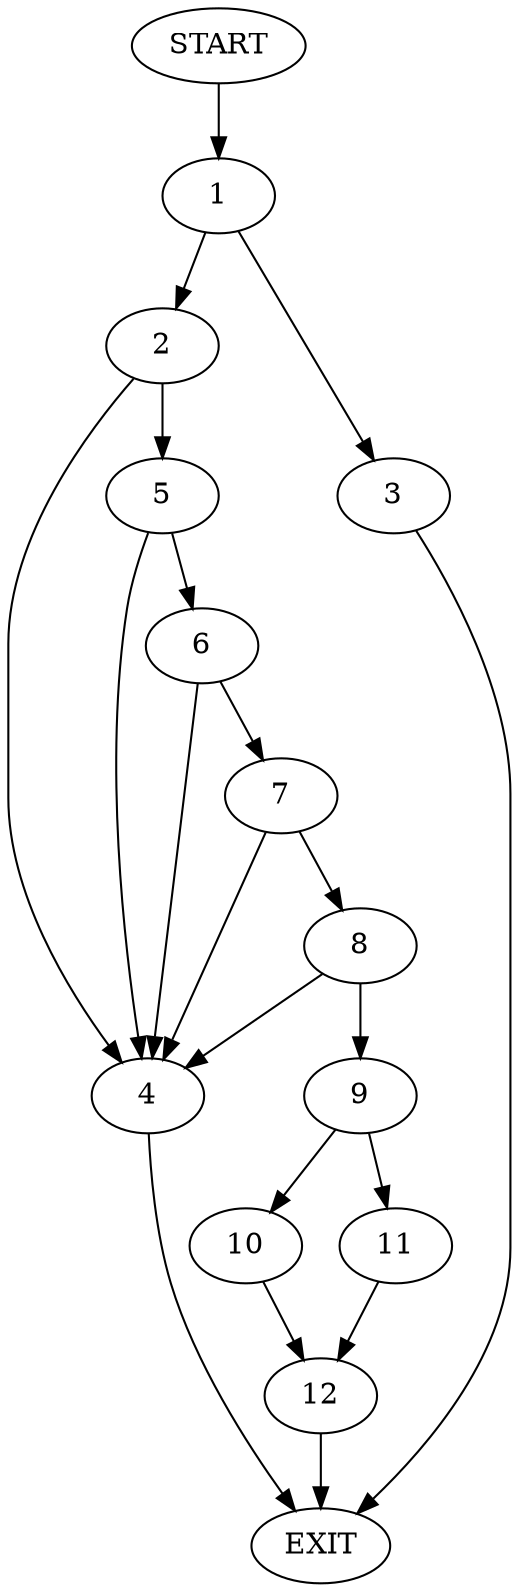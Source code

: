 digraph {
0 [label="START"]
13 [label="EXIT"]
0 -> 1
1 -> 2
1 -> 3
3 -> 13
2 -> 4
2 -> 5
5 -> 4
5 -> 6
4 -> 13
6 -> 4
6 -> 7
7 -> 4
7 -> 8
8 -> 4
8 -> 9
9 -> 10
9 -> 11
11 -> 12
10 -> 12
12 -> 13
}
